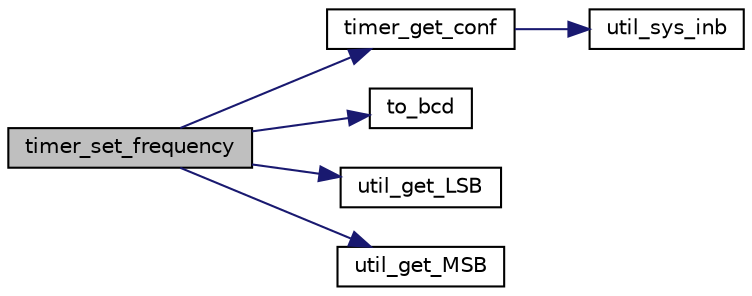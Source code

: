 digraph "timer_set_frequency"
{
 // LATEX_PDF_SIZE
  edge [fontname="Helvetica",fontsize="10",labelfontname="Helvetica",labelfontsize="10"];
  node [fontname="Helvetica",fontsize="10",shape=record];
  rankdir="LR";
  Node1 [label="timer_set_frequency",height=0.2,width=0.4,color="black", fillcolor="grey75", style="filled", fontcolor="black",tooltip=" "];
  Node1 -> Node2 [color="midnightblue",fontsize="10",style="solid"];
  Node2 [label="timer_get_conf",height=0.2,width=0.4,color="black", fillcolor="white", style="filled",URL="$timer_8c.html#a703c60b40c8c49607d6ecb6fef82d27a",tooltip=" "];
  Node2 -> Node3 [color="midnightblue",fontsize="10",style="solid"];
  Node3 [label="util_sys_inb",height=0.2,width=0.4,color="black", fillcolor="white", style="filled",URL="$group__utils.html#ga79a031a8611f5b2d6afa4158e92b0fb4",tooltip="Performs sys_inb on a temporary 32 bit variable and returns it in on an 8 bit format."];
  Node1 -> Node4 [color="midnightblue",fontsize="10",style="solid"];
  Node4 [label="to_bcd",height=0.2,width=0.4,color="black", fillcolor="white", style="filled",URL="$group__utils.html#gaa97f95e37675f07532b4353ace708671",tooltip="converts an unsigned 16 bit value to bcd"];
  Node1 -> Node5 [color="midnightblue",fontsize="10",style="solid"];
  Node5 [label="util_get_LSB",height=0.2,width=0.4,color="black", fillcolor="white", style="filled",URL="$group__utils.html#ga81621440b3d65680979425e39aa8c789",tooltip="Gets the least significant byte of a 16 bit variable."];
  Node1 -> Node6 [color="midnightblue",fontsize="10",style="solid"];
  Node6 [label="util_get_MSB",height=0.2,width=0.4,color="black", fillcolor="white", style="filled",URL="$group__utils.html#ga6a880076cd2ec468834438b6e0c58836",tooltip="Gets the most significant byte of a 16 bit variable."];
}
